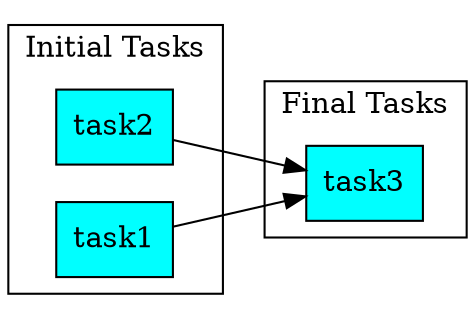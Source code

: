 // Execution Plan
digraph {
	graph [rankdir=LR]
	node [shape=box style=filled]
	// Initial Tasks
	subgraph cluster_0 {
		label="Initial Tasks"
		task2 [label=task2 fillcolor=cyan]
		task1 [label=task1 fillcolor=cyan]
	}
	// Final Tasks
	subgraph cluster_1 {
		label="Final Tasks"
		task3 [label=task3 fillcolor=cyan]
	}
	task2 -> task3
	task1 -> task3
}
